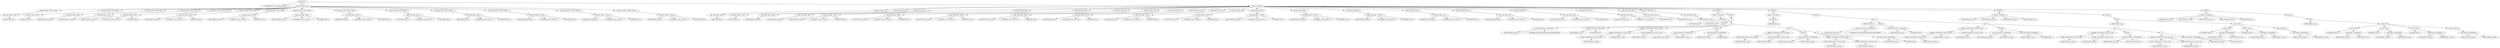 digraph G {	
ranksep=.25;
	0 [label="MODULE"];
	1 [label="IDENTIFIERS:or1200_operandmuxes"];
	0 -> 1;
	2 [label="VAR_DECLARE_LIST"];
	0 -> 2;
	3 [label="VAR_DECLARE  INPUT PORT"];
	2 -> 3;
	4 [label="VAR_DECLARE  INPUT"];
	3 -> 4;
	5 [label="IDENTIFIERS:clk"];
	4 -> 5;
	16 [label="VAR_DECLARE  INPUT PORT"];
	2 -> 16;
	17 [label="VAR_DECLARE  INPUT"];
	16 -> 17;
	18 [label="IDENTIFIERS:rst"];
	17 -> 18;
	29 [label="VAR_DECLARE  INPUT PORT"];
	2 -> 29;
	30 [label="VAR_DECLARE  INPUT"];
	29 -> 30;
	31 [label="IDENTIFIERS:id_freeze"];
	30 -> 31;
	42 [label="VAR_DECLARE  INPUT PORT"];
	2 -> 42;
	43 [label="VAR_DECLARE  INPUT"];
	42 -> 43;
	44 [label="IDENTIFIERS:ex_freeze"];
	43 -> 44;
	55 [label="VAR_DECLARE  INPUT PORT"];
	2 -> 55;
	56 [label="VAR_DECLARE  INPUT"];
	55 -> 56;
	57 [label="IDENTIFIERS:rf_dataa"];
	56 -> 57;
	58 [label="NUMBERS LONG_LONG:31"];
	56 -> 58;
	59 [label="NUMBERS DEC:0"];
	56 -> 59;
	68 [label="VAR_DECLARE  INPUT PORT"];
	2 -> 68;
	69 [label="VAR_DECLARE  INPUT"];
	68 -> 69;
	70 [label="IDENTIFIERS:rf_datab"];
	69 -> 70;
	71 [label="NUMBERS LONG_LONG:31"];
	69 -> 71;
	72 [label="NUMBERS DEC:0"];
	69 -> 72;
	81 [label="VAR_DECLARE  INPUT PORT"];
	2 -> 81;
	82 [label="VAR_DECLARE  INPUT"];
	81 -> 82;
	83 [label="IDENTIFIERS:ex_forw"];
	82 -> 83;
	84 [label="NUMBERS LONG_LONG:31"];
	82 -> 84;
	85 [label="NUMBERS DEC:0"];
	82 -> 85;
	94 [label="VAR_DECLARE  INPUT PORT"];
	2 -> 94;
	95 [label="VAR_DECLARE  INPUT"];
	94 -> 95;
	96 [label="IDENTIFIERS:wb_forw"];
	95 -> 96;
	97 [label="NUMBERS LONG_LONG:31"];
	95 -> 97;
	98 [label="NUMBERS DEC:0"];
	95 -> 98;
	107 [label="VAR_DECLARE  INPUT PORT"];
	2 -> 107;
	108 [label="VAR_DECLARE  INPUT"];
	107 -> 108;
	109 [label="IDENTIFIERS:simm"];
	108 -> 109;
	110 [label="NUMBERS LONG_LONG:31"];
	108 -> 110;
	111 [label="NUMBERS DEC:0"];
	108 -> 111;
	120 [label="VAR_DECLARE  INPUT PORT"];
	2 -> 120;
	121 [label="VAR_DECLARE  INPUT"];
	120 -> 121;
	122 [label="IDENTIFIERS:sel_a"];
	121 -> 122;
	123 [label="NUMBERS LONG_LONG:1"];
	121 -> 123;
	124 [label="NUMBERS DEC:0"];
	121 -> 124;
	133 [label="VAR_DECLARE  INPUT PORT"];
	2 -> 133;
	134 [label="VAR_DECLARE  INPUT"];
	133 -> 134;
	135 [label="IDENTIFIERS:sel_b"];
	134 -> 135;
	136 [label="NUMBERS LONG_LONG:1"];
	134 -> 136;
	137 [label="NUMBERS DEC:0"];
	134 -> 137;
	146 [label="VAR_DECLARE  OUTPUT PORT"];
	2 -> 146;
	147 [label="VAR_DECLARE  OUTPUT"];
	146 -> 147;
	148 [label="IDENTIFIERS:operand_a"];
	147 -> 148;
	149 [label="NUMBERS LONG_LONG:31"];
	147 -> 149;
	150 [label="NUMBERS DEC:0"];
	147 -> 150;
	159 [label="VAR_DECLARE  OUTPUT PORT"];
	2 -> 159;
	160 [label="VAR_DECLARE  OUTPUT"];
	159 -> 160;
	161 [label="IDENTIFIERS:operand_b"];
	160 -> 161;
	162 [label="NUMBERS LONG_LONG:31"];
	160 -> 162;
	163 [label="NUMBERS DEC:0"];
	160 -> 163;
	172 [label="VAR_DECLARE  OUTPUT PORT"];
	2 -> 172;
	173 [label="VAR_DECLARE  OUTPUT"];
	172 -> 173;
	174 [label="IDENTIFIERS:muxed_b"];
	173 -> 174;
	175 [label="NUMBERS LONG_LONG:31"];
	173 -> 175;
	176 [label="NUMBERS DEC:0"];
	173 -> 176;
	185 [label="MODULE_ITEMS"];
	0 -> 185;
	186 [label="VAR_DECLARE_LIST"];
	185 -> 186;
	187 [label="VAR_DECLARE  INPUT"];
	186 -> 187;
	188 [label="IDENTIFIERS:clk"];
	187 -> 188;
	194 [label="VAR_DECLARE_LIST"];
	185 -> 194;
	195 [label="VAR_DECLARE  INPUT"];
	194 -> 195;
	196 [label="IDENTIFIERS:rst"];
	195 -> 196;
	202 [label="VAR_DECLARE_LIST"];
	185 -> 202;
	203 [label="VAR_DECLARE  INPUT"];
	202 -> 203;
	204 [label="IDENTIFIERS:id_freeze"];
	203 -> 204;
	210 [label="VAR_DECLARE_LIST"];
	185 -> 210;
	211 [label="VAR_DECLARE  INPUT"];
	210 -> 211;
	212 [label="IDENTIFIERS:ex_freeze"];
	211 -> 212;
	218 [label="VAR_DECLARE_LIST"];
	185 -> 218;
	219 [label="VAR_DECLARE  INPUT"];
	218 -> 219;
	220 [label="IDENTIFIERS:rf_dataa"];
	219 -> 220;
	221 [label="NUMBERS LONG_LONG:31"];
	219 -> 221;
	222 [label="NUMBERS DEC:0"];
	219 -> 222;
	226 [label="VAR_DECLARE_LIST"];
	185 -> 226;
	227 [label="VAR_DECLARE  INPUT"];
	226 -> 227;
	228 [label="IDENTIFIERS:rf_datab"];
	227 -> 228;
	229 [label="NUMBERS LONG_LONG:31"];
	227 -> 229;
	230 [label="NUMBERS DEC:0"];
	227 -> 230;
	234 [label="VAR_DECLARE_LIST"];
	185 -> 234;
	235 [label="VAR_DECLARE  INPUT"];
	234 -> 235;
	236 [label="IDENTIFIERS:ex_forw"];
	235 -> 236;
	237 [label="NUMBERS LONG_LONG:31"];
	235 -> 237;
	238 [label="NUMBERS DEC:0"];
	235 -> 238;
	242 [label="VAR_DECLARE_LIST"];
	185 -> 242;
	243 [label="VAR_DECLARE  INPUT"];
	242 -> 243;
	244 [label="IDENTIFIERS:wb_forw"];
	243 -> 244;
	245 [label="NUMBERS LONG_LONG:31"];
	243 -> 245;
	246 [label="NUMBERS DEC:0"];
	243 -> 246;
	250 [label="VAR_DECLARE_LIST"];
	185 -> 250;
	251 [label="VAR_DECLARE  INPUT"];
	250 -> 251;
	252 [label="IDENTIFIERS:simm"];
	251 -> 252;
	253 [label="NUMBERS LONG_LONG:31"];
	251 -> 253;
	254 [label="NUMBERS DEC:0"];
	251 -> 254;
	258 [label="VAR_DECLARE_LIST"];
	185 -> 258;
	259 [label="VAR_DECLARE  INPUT"];
	258 -> 259;
	260 [label="IDENTIFIERS:sel_a"];
	259 -> 260;
	261 [label="NUMBERS LONG_LONG:1"];
	259 -> 261;
	262 [label="NUMBERS DEC:0"];
	259 -> 262;
	266 [label="VAR_DECLARE_LIST"];
	185 -> 266;
	267 [label="VAR_DECLARE  INPUT"];
	266 -> 267;
	268 [label="IDENTIFIERS:sel_b"];
	267 -> 268;
	269 [label="NUMBERS LONG_LONG:1"];
	267 -> 269;
	270 [label="NUMBERS DEC:0"];
	267 -> 270;
	274 [label="VAR_DECLARE_LIST"];
	185 -> 274;
	275 [label="VAR_DECLARE  OUTPUT"];
	274 -> 275;
	276 [label="IDENTIFIERS:operand_a"];
	275 -> 276;
	277 [label="NUMBERS LONG_LONG:31"];
	275 -> 277;
	278 [label="NUMBERS DEC:0"];
	275 -> 278;
	282 [label="VAR_DECLARE_LIST"];
	185 -> 282;
	283 [label="VAR_DECLARE  OUTPUT"];
	282 -> 283;
	284 [label="IDENTIFIERS:operand_b"];
	283 -> 284;
	285 [label="NUMBERS LONG_LONG:31"];
	283 -> 285;
	286 [label="NUMBERS DEC:0"];
	283 -> 286;
	290 [label="VAR_DECLARE_LIST"];
	185 -> 290;
	291 [label="VAR_DECLARE  OUTPUT"];
	290 -> 291;
	292 [label="IDENTIFIERS:muxed_b"];
	291 -> 292;
	293 [label="NUMBERS LONG_LONG:31"];
	291 -> 293;
	294 [label="NUMBERS DEC:0"];
	291 -> 294;
	298 [label="VAR_DECLARE_LIST"];
	185 -> 298;
	299 [label="VAR_DECLARE  REG"];
	298 -> 299;
	300 [label="IDENTIFIERS:operand_a"];
	299 -> 300;
	301 [label="NUMBERS LONG_LONG:31"];
	299 -> 301;
	302 [label="NUMBERS DEC:0"];
	299 -> 302;
	306 [label="VAR_DECLARE_LIST"];
	185 -> 306;
	307 [label="VAR_DECLARE  REG"];
	306 -> 307;
	308 [label="IDENTIFIERS:operand_b"];
	307 -> 308;
	309 [label="NUMBERS LONG_LONG:31"];
	307 -> 309;
	310 [label="NUMBERS DEC:0"];
	307 -> 310;
	314 [label="VAR_DECLARE_LIST"];
	185 -> 314;
	315 [label="VAR_DECLARE  REG"];
	314 -> 315;
	316 [label="IDENTIFIERS:muxed_a"];
	315 -> 316;
	317 [label="NUMBERS LONG_LONG:31"];
	315 -> 317;
	318 [label="NUMBERS DEC:0"];
	315 -> 318;
	322 [label="VAR_DECLARE_LIST"];
	185 -> 322;
	323 [label="VAR_DECLARE  REG"];
	322 -> 323;
	324 [label="IDENTIFIERS:muxed_b"];
	323 -> 324;
	325 [label="NUMBERS LONG_LONG:31"];
	323 -> 325;
	326 [label="NUMBERS DEC:0"];
	323 -> 326;
	330 [label="VAR_DECLARE_LIST"];
	185 -> 330;
	331 [label="VAR_DECLARE  REG"];
	330 -> 331;
	332 [label="IDENTIFIERS:saved_a"];
	331 -> 332;
	338 [label="VAR_DECLARE_LIST"];
	185 -> 338;
	339 [label="VAR_DECLARE  REG"];
	338 -> 339;
	340 [label="IDENTIFIERS:saved_b"];
	339 -> 340;
	346 [label="ALWAYS"];
	185 -> 346;
	347 [label="DELAY_CONTROL"];
	346 -> 347;
	348 [label="POSEDGE"];
	347 -> 348;
	349 [label="IDENTIFIERS:clk"];
	348 -> 349;
	350 [label="BLOCK"];
	346 -> 350;
	351 [label="IF"];
	350 -> 351;
	352 [label="IDENTIFIERS:rst"];
	351 -> 352;
	353 [label="BLOCK"];
	351 -> 353;
	354 [label="NON_BLOCKING_STATEMENT"];
	353 -> 354;
	355 [label="IDENTIFIERS:operand_a"];
	354 -> 355;
	356 [label="NUMBERS BIN:0000000000000000000000000000"];
	354 -> 356;
	357 [label="NON_BLOCKING_STATEMENT"];
	353 -> 357;
	358 [label="IDENTIFIERS:saved_a"];
	357 -> 358;
	359 [label="NUMBERS BIN:0"];
	357 -> 359;
	360 [label="IF"];
	351 -> 360;
	361 [label="BINARY_OPERATION LOGICAL_AND"];
	360 -> 361;
	362 [label="BINARY_OPERATION LOGICAL_AND"];
	361 -> 362;
	363 [label="UNARY_OPERATION LOGICAL_NOT"];
	362 -> 363;
	364 [label="IDENTIFIERS:ex_freeze"];
	363 -> 364;
	365 [label="IDENTIFIERS:id_freeze"];
	362 -> 365;
	366 [label="UNARY_OPERATION LOGICAL_NOT"];
	361 -> 366;
	367 [label="IDENTIFIERS:saved_a"];
	366 -> 367;
	368 [label="BLOCK"];
	360 -> 368;
	369 [label="NON_BLOCKING_STATEMENT"];
	368 -> 369;
	370 [label="IDENTIFIERS:operand_a"];
	369 -> 370;
	371 [label="IDENTIFIERS:muxed_a"];
	369 -> 371;
	372 [label="NON_BLOCKING_STATEMENT"];
	368 -> 372;
	373 [label="IDENTIFIERS:saved_a"];
	372 -> 373;
	374 [label="NUMBERS BIN:1"];
	372 -> 374;
	375 [label="IF"];
	360 -> 375;
	376 [label="BINARY_OPERATION LOGICAL_AND"];
	375 -> 376;
	377 [label="UNARY_OPERATION LOGICAL_NOT"];
	376 -> 377;
	378 [label="IDENTIFIERS:ex_freeze"];
	377 -> 378;
	379 [label="UNARY_OPERATION LOGICAL_NOT"];
	376 -> 379;
	380 [label="IDENTIFIERS:saved_a"];
	379 -> 380;
	381 [label="BLOCK"];
	375 -> 381;
	382 [label="NON_BLOCKING_STATEMENT"];
	381 -> 382;
	383 [label="IDENTIFIERS:operand_a"];
	382 -> 383;
	384 [label="IDENTIFIERS:muxed_a"];
	382 -> 384;
	385 [label="IF"];
	375 -> 385;
	386 [label="BINARY_OPERATION LOGICAL_AND"];
	385 -> 386;
	387 [label="UNARY_OPERATION LOGICAL_NOT"];
	386 -> 387;
	388 [label="IDENTIFIERS:ex_freeze"];
	387 -> 388;
	389 [label="UNARY_OPERATION LOGICAL_NOT"];
	386 -> 389;
	390 [label="IDENTIFIERS:id_freeze"];
	389 -> 390;
	391 [label="NON_BLOCKING_STATEMENT"];
	385 -> 391;
	392 [label="IDENTIFIERS:saved_a"];
	391 -> 392;
	393 [label="NUMBERS BIN:0"];
	391 -> 393;
	395 [label="ALWAYS"];
	185 -> 395;
	396 [label="DELAY_CONTROL"];
	395 -> 396;
	397 [label="POSEDGE"];
	396 -> 397;
	398 [label="IDENTIFIERS:clk"];
	397 -> 398;
	399 [label="BLOCK"];
	395 -> 399;
	400 [label="IF"];
	399 -> 400;
	401 [label="IDENTIFIERS:rst"];
	400 -> 401;
	402 [label="BLOCK"];
	400 -> 402;
	403 [label="NON_BLOCKING_STATEMENT"];
	402 -> 403;
	404 [label="IDENTIFIERS:operand_b"];
	403 -> 404;
	405 [label="NUMBERS BIN:0000000000000000000000000000"];
	403 -> 405;
	406 [label="NON_BLOCKING_STATEMENT"];
	402 -> 406;
	407 [label="IDENTIFIERS:saved_b"];
	406 -> 407;
	408 [label="NUMBERS BIN:0"];
	406 -> 408;
	409 [label="IF"];
	400 -> 409;
	410 [label="BINARY_OPERATION LOGICAL_AND"];
	409 -> 410;
	411 [label="BINARY_OPERATION LOGICAL_AND"];
	410 -> 411;
	412 [label="UNARY_OPERATION LOGICAL_NOT"];
	411 -> 412;
	413 [label="IDENTIFIERS:ex_freeze"];
	412 -> 413;
	414 [label="IDENTIFIERS:id_freeze"];
	411 -> 414;
	415 [label="UNARY_OPERATION LOGICAL_NOT"];
	410 -> 415;
	416 [label="IDENTIFIERS:saved_b"];
	415 -> 416;
	417 [label="BLOCK"];
	409 -> 417;
	418 [label="NON_BLOCKING_STATEMENT"];
	417 -> 418;
	419 [label="IDENTIFIERS:operand_b"];
	418 -> 419;
	420 [label="IDENTIFIERS:muxed_b"];
	418 -> 420;
	421 [label="NON_BLOCKING_STATEMENT"];
	417 -> 421;
	422 [label="IDENTIFIERS:saved_b"];
	421 -> 422;
	423 [label="NUMBERS BIN:1"];
	421 -> 423;
	424 [label="IF"];
	409 -> 424;
	425 [label="BINARY_OPERATION LOGICAL_AND"];
	424 -> 425;
	426 [label="UNARY_OPERATION LOGICAL_NOT"];
	425 -> 426;
	427 [label="IDENTIFIERS:ex_freeze"];
	426 -> 427;
	428 [label="UNARY_OPERATION LOGICAL_NOT"];
	425 -> 428;
	429 [label="IDENTIFIERS:saved_b"];
	428 -> 429;
	430 [label="BLOCK"];
	424 -> 430;
	431 [label="NON_BLOCKING_STATEMENT"];
	430 -> 431;
	432 [label="IDENTIFIERS:operand_b"];
	431 -> 432;
	433 [label="IDENTIFIERS:muxed_b"];
	431 -> 433;
	434 [label="IF"];
	424 -> 434;
	435 [label="BINARY_OPERATION LOGICAL_AND"];
	434 -> 435;
	436 [label="UNARY_OPERATION LOGICAL_NOT"];
	435 -> 436;
	437 [label="IDENTIFIERS:ex_freeze"];
	436 -> 437;
	438 [label="UNARY_OPERATION LOGICAL_NOT"];
	435 -> 438;
	439 [label="IDENTIFIERS:id_freeze"];
	438 -> 439;
	440 [label="NON_BLOCKING_STATEMENT"];
	434 -> 440;
	441 [label="IDENTIFIERS:saved_b"];
	440 -> 441;
	442 [label="NUMBERS BIN:0"];
	440 -> 442;
	444 [label="ALWAYS"];
	185 -> 444;
	445 [label="DELAY_CONTROL"];
	444 -> 445;
	446 [label="IDENTIFIERS:ex_forw"];
	445 -> 446;
	447 [label="IDENTIFIERS:wb_forw"];
	445 -> 447;
	448 [label="IDENTIFIERS:rf_dataa"];
	445 -> 448;
	449 [label="IDENTIFIERS:sel_a"];
	445 -> 449;
	450 [label="BLOCK"];
	444 -> 450;
	451 [label="CASE"];
	450 -> 451;
	452 [label="IDENTIFIERS:sel_a"];
	451 -> 452;
	453 [label="CASE_LIST"];
	451 -> 453;
	454 [label="CASE_ITEM"];
	453 -> 454;
	455 [label="NUMBERS BIN:10"];
	454 -> 455;
	456 [label="BLOCKING_STATEMENT"];
	454 -> 456;
	457 [label="IDENTIFIERS:muxed_a"];
	456 -> 457;
	458 [label="IDENTIFIERS:ex_forw"];
	456 -> 458;
	459 [label="CASE_ITEM"];
	453 -> 459;
	460 [label="NUMBERS BIN:11"];
	459 -> 460;
	461 [label="BLOCKING_STATEMENT"];
	459 -> 461;
	462 [label="IDENTIFIERS:muxed_a"];
	461 -> 462;
	463 [label="IDENTIFIERS:wb_forw"];
	461 -> 463;
	464 [label="CASE_DEFAULT"];
	453 -> 464;
	465 [label="BLOCKING_STATEMENT"];
	464 -> 465;
	466 [label="IDENTIFIERS:muxed_a"];
	465 -> 466;
	467 [label="IDENTIFIERS:rf_dataa"];
	465 -> 467;
	468 [label="ALWAYS"];
	185 -> 468;
	469 [label="DELAY_CONTROL"];
	468 -> 469;
	470 [label="IDENTIFIERS:simm"];
	469 -> 470;
	471 [label="IDENTIFIERS:ex_forw"];
	469 -> 471;
	472 [label="IDENTIFIERS:wb_forw"];
	469 -> 472;
	473 [label="IDENTIFIERS:rf_datab"];
	469 -> 473;
	474 [label="IDENTIFIERS:sel_b"];
	469 -> 474;
	475 [label="BLOCK"];
	468 -> 475;
	476 [label="CASE"];
	475 -> 476;
	477 [label="IDENTIFIERS:sel_b"];
	476 -> 477;
	478 [label="CASE_LIST"];
	476 -> 478;
	479 [label="CASE_ITEM"];
	478 -> 479;
	480 [label="NUMBERS BIN:01"];
	479 -> 480;
	481 [label="BLOCKING_STATEMENT"];
	479 -> 481;
	482 [label="IDENTIFIERS:muxed_b"];
	481 -> 482;
	483 [label="IDENTIFIERS:simm"];
	481 -> 483;
	484 [label="CASE_ITEM"];
	478 -> 484;
	485 [label="NUMBERS BIN:10"];
	484 -> 485;
	486 [label="BLOCKING_STATEMENT"];
	484 -> 486;
	487 [label="IDENTIFIERS:muxed_b"];
	486 -> 487;
	488 [label="IDENTIFIERS:ex_forw"];
	486 -> 488;
	489 [label="CASE_ITEM"];
	478 -> 489;
	490 [label="NUMBERS BIN:11"];
	489 -> 490;
	491 [label="BLOCKING_STATEMENT"];
	489 -> 491;
	492 [label="IDENTIFIERS:muxed_b"];
	491 -> 492;
	493 [label="IDENTIFIERS:wb_forw"];
	491 -> 493;
	494 [label="CASE_DEFAULT"];
	478 -> 494;
	495 [label="BLOCKING_STATEMENT"];
	494 -> 495;
	496 [label="IDENTIFIERS:muxed_b"];
	495 -> 496;
	497 [label="IDENTIFIERS:rf_datab"];
	495 -> 497;
}
